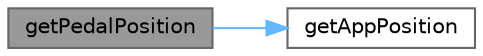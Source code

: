 digraph "getPedalPosition"
{
 // LATEX_PDF_SIZE
  bgcolor="transparent";
  edge [fontname=Helvetica,fontsize=10,labelfontname=Helvetica,labelfontsize=10];
  node [fontname=Helvetica,fontsize=10,shape=box,height=0.2,width=0.4];
  rankdir="LR";
  Node1 [label="getPedalPosition",height=0.2,width=0.4,color="gray40", fillcolor="grey60", style="filled", fontcolor="black",tooltip="Gets the pedal position from the MotorController."];
  Node1 -> Node2 [color="steelblue1",style="solid"];
  Node2 [label="getAppPosition",height=0.2,width=0.4,color="grey40", fillcolor="white", style="filled",URL="$App_8c.html#a01be170ac09e9dd35ba3f18c537ae409",tooltip="Gets the current position of the APP."];
}
